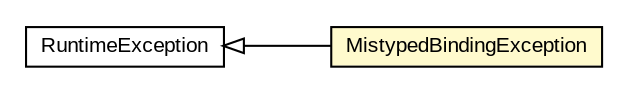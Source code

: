 #!/usr/local/bin/dot
#
# Class diagram 
# Generated by UMLGraph version R5_6-24-gf6e263 (http://www.umlgraph.org/)
#

digraph G {
	edge [fontname="arial",fontsize=10,labelfontname="arial",labelfontsize=10];
	node [fontname="arial",fontsize=10,shape=plaintext];
	nodesep=0.25;
	ranksep=0.5;
	rankdir=LR;
	// org.turbogwt.mvp.databind.client.MistypedBindingException
	c731 [label=<<table title="org.turbogwt.mvp.databind.client.MistypedBindingException" border="0" cellborder="1" cellspacing="0" cellpadding="2" port="p" bgcolor="lemonChiffon" href="./MistypedBindingException.html">
		<tr><td><table border="0" cellspacing="0" cellpadding="1">
<tr><td align="center" balign="center"> MistypedBindingException </td></tr>
		</table></td></tr>
		</table>>, URL="./MistypedBindingException.html", fontname="arial", fontcolor="black", fontsize=10.0];
	//org.turbogwt.mvp.databind.client.MistypedBindingException extends java.lang.RuntimeException
	c759:p -> c731:p [dir=back,arrowtail=empty];
	// java.lang.RuntimeException
	c759 [label=<<table title="java.lang.RuntimeException" border="0" cellborder="1" cellspacing="0" cellpadding="2" port="p" href="http://download.oracle.com/javase/7/docs/api/java/lang/RuntimeException.html">
		<tr><td><table border="0" cellspacing="0" cellpadding="1">
<tr><td align="center" balign="center"> RuntimeException </td></tr>
		</table></td></tr>
		</table>>, URL="http://download.oracle.com/javase/7/docs/api/java/lang/RuntimeException.html", fontname="arial", fontcolor="black", fontsize=10.0];
}

